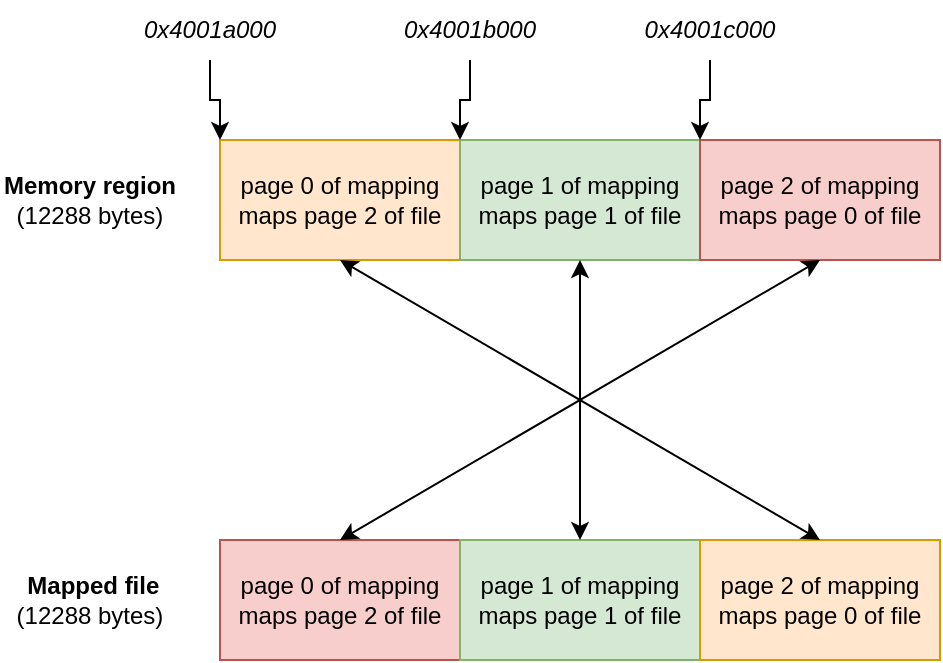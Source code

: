 <mxfile version="27.0.8">
  <diagram name="Page-1" id="OzUG3ErZjOh6_yikijWv">
    <mxGraphModel dx="1426" dy="790" grid="1" gridSize="10" guides="1" tooltips="1" connect="1" arrows="1" fold="1" page="1" pageScale="1" pageWidth="850" pageHeight="1100" math="0" shadow="0">
      <root>
        <mxCell id="0" />
        <mxCell id="1" parent="0" />
        <mxCell id="a3C3GJCKYIcnGedHI3Zk-1" value="page 0 of mapping maps page 2 of file" style="rounded=0;whiteSpace=wrap;html=1;fillColor=#ffe6cc;strokeColor=#d79b00;" vertex="1" parent="1">
          <mxGeometry x="240" y="300" width="120" height="60" as="geometry" />
        </mxCell>
        <mxCell id="a3C3GJCKYIcnGedHI3Zk-2" value="page 1 of mapping maps page 1 of file" style="rounded=0;whiteSpace=wrap;html=1;fillColor=#d5e8d4;strokeColor=#82b366;" vertex="1" parent="1">
          <mxGeometry x="360" y="300" width="120" height="60" as="geometry" />
        </mxCell>
        <mxCell id="a3C3GJCKYIcnGedHI3Zk-3" value="page 2 of mapping maps page 0 of file" style="rounded=0;whiteSpace=wrap;html=1;fillColor=#f8cecc;strokeColor=#b85450;" vertex="1" parent="1">
          <mxGeometry x="480" y="300" width="120" height="60" as="geometry" />
        </mxCell>
        <mxCell id="a3C3GJCKYIcnGedHI3Zk-4" value="&lt;b&gt;Memory region&lt;/b&gt;&lt;br&gt;(12288 bytes)" style="text;html=1;align=center;verticalAlign=middle;whiteSpace=wrap;rounded=0;" vertex="1" parent="1">
          <mxGeometry x="130" y="315" width="90" height="30" as="geometry" />
        </mxCell>
        <mxCell id="a3C3GJCKYIcnGedHI3Zk-5" value="page 0 of mapping maps page 2 of file" style="rounded=0;whiteSpace=wrap;html=1;fillColor=#f8cecc;strokeColor=#b85450;" vertex="1" parent="1">
          <mxGeometry x="240" y="500" width="120" height="60" as="geometry" />
        </mxCell>
        <mxCell id="a3C3GJCKYIcnGedHI3Zk-6" value="page 1 of mapping maps page 1 of file" style="rounded=0;whiteSpace=wrap;html=1;fillColor=#d5e8d4;strokeColor=#82b366;" vertex="1" parent="1">
          <mxGeometry x="360" y="500" width="120" height="60" as="geometry" />
        </mxCell>
        <mxCell id="a3C3GJCKYIcnGedHI3Zk-7" value="page 2 of mapping maps page 0 of file" style="rounded=0;whiteSpace=wrap;html=1;fillColor=#ffe6cc;strokeColor=#d79b00;" vertex="1" parent="1">
          <mxGeometry x="480" y="500" width="120" height="60" as="geometry" />
        </mxCell>
        <mxCell id="a3C3GJCKYIcnGedHI3Zk-8" value="&lt;b&gt;&amp;nbsp;Mapped file&lt;/b&gt;&lt;br&gt;(12288 bytes)" style="text;html=1;align=center;verticalAlign=middle;whiteSpace=wrap;rounded=0;" vertex="1" parent="1">
          <mxGeometry x="130" y="515" width="90" height="30" as="geometry" />
        </mxCell>
        <mxCell id="a3C3GJCKYIcnGedHI3Zk-9" value="" style="endArrow=classic;startArrow=classic;html=1;rounded=0;entryX=0.5;entryY=1;entryDx=0;entryDy=0;exitX=0.5;exitY=0;exitDx=0;exitDy=0;" edge="1" parent="1" source="a3C3GJCKYIcnGedHI3Zk-7" target="a3C3GJCKYIcnGedHI3Zk-1">
          <mxGeometry width="50" height="50" relative="1" as="geometry">
            <mxPoint x="400" y="440" as="sourcePoint" />
            <mxPoint x="450" y="390" as="targetPoint" />
          </mxGeometry>
        </mxCell>
        <mxCell id="a3C3GJCKYIcnGedHI3Zk-10" value="" style="endArrow=classic;startArrow=classic;html=1;rounded=0;exitX=0.5;exitY=0;exitDx=0;exitDy=0;entryX=0.5;entryY=1;entryDx=0;entryDy=0;" edge="1" parent="1" source="a3C3GJCKYIcnGedHI3Zk-5" target="a3C3GJCKYIcnGedHI3Zk-3">
          <mxGeometry width="50" height="50" relative="1" as="geometry">
            <mxPoint x="400" y="440" as="sourcePoint" />
            <mxPoint x="450" y="390" as="targetPoint" />
          </mxGeometry>
        </mxCell>
        <mxCell id="a3C3GJCKYIcnGedHI3Zk-11" value="" style="endArrow=classic;startArrow=classic;html=1;rounded=0;entryX=0.5;entryY=1;entryDx=0;entryDy=0;exitX=0.5;exitY=0;exitDx=0;exitDy=0;" edge="1" parent="1" source="a3C3GJCKYIcnGedHI3Zk-6" target="a3C3GJCKYIcnGedHI3Zk-2">
          <mxGeometry width="50" height="50" relative="1" as="geometry">
            <mxPoint x="400" y="440" as="sourcePoint" />
            <mxPoint x="450" y="390" as="targetPoint" />
          </mxGeometry>
        </mxCell>
        <mxCell id="a3C3GJCKYIcnGedHI3Zk-13" style="edgeStyle=orthogonalEdgeStyle;rounded=0;orthogonalLoop=1;jettySize=auto;html=1;exitX=0.5;exitY=1;exitDx=0;exitDy=0;entryX=0;entryY=0;entryDx=0;entryDy=0;" edge="1" parent="1" source="a3C3GJCKYIcnGedHI3Zk-12" target="a3C3GJCKYIcnGedHI3Zk-1">
          <mxGeometry relative="1" as="geometry" />
        </mxCell>
        <mxCell id="a3C3GJCKYIcnGedHI3Zk-12" value="&lt;i&gt;0x4001a000&lt;/i&gt;" style="text;html=1;align=center;verticalAlign=middle;whiteSpace=wrap;rounded=0;" vertex="1" parent="1">
          <mxGeometry x="190" y="230" width="90" height="30" as="geometry" />
        </mxCell>
        <mxCell id="a3C3GJCKYIcnGedHI3Zk-16" style="edgeStyle=orthogonalEdgeStyle;rounded=0;orthogonalLoop=1;jettySize=auto;html=1;exitX=0.5;exitY=1;exitDx=0;exitDy=0;entryX=0;entryY=0;entryDx=0;entryDy=0;" edge="1" parent="1" source="a3C3GJCKYIcnGedHI3Zk-14" target="a3C3GJCKYIcnGedHI3Zk-2">
          <mxGeometry relative="1" as="geometry" />
        </mxCell>
        <mxCell id="a3C3GJCKYIcnGedHI3Zk-14" value="&lt;i&gt;0x4001b000&lt;/i&gt;" style="text;html=1;align=center;verticalAlign=middle;whiteSpace=wrap;rounded=0;" vertex="1" parent="1">
          <mxGeometry x="320" y="230" width="90" height="30" as="geometry" />
        </mxCell>
        <mxCell id="a3C3GJCKYIcnGedHI3Zk-17" style="edgeStyle=orthogonalEdgeStyle;rounded=0;orthogonalLoop=1;jettySize=auto;html=1;exitX=0.5;exitY=1;exitDx=0;exitDy=0;entryX=0;entryY=0;entryDx=0;entryDy=0;" edge="1" parent="1" source="a3C3GJCKYIcnGedHI3Zk-15" target="a3C3GJCKYIcnGedHI3Zk-3">
          <mxGeometry relative="1" as="geometry" />
        </mxCell>
        <mxCell id="a3C3GJCKYIcnGedHI3Zk-15" value="&lt;i&gt;0x4001c000&lt;/i&gt;" style="text;html=1;align=center;verticalAlign=middle;whiteSpace=wrap;rounded=0;" vertex="1" parent="1">
          <mxGeometry x="440" y="230" width="90" height="30" as="geometry" />
        </mxCell>
      </root>
    </mxGraphModel>
  </diagram>
</mxfile>
